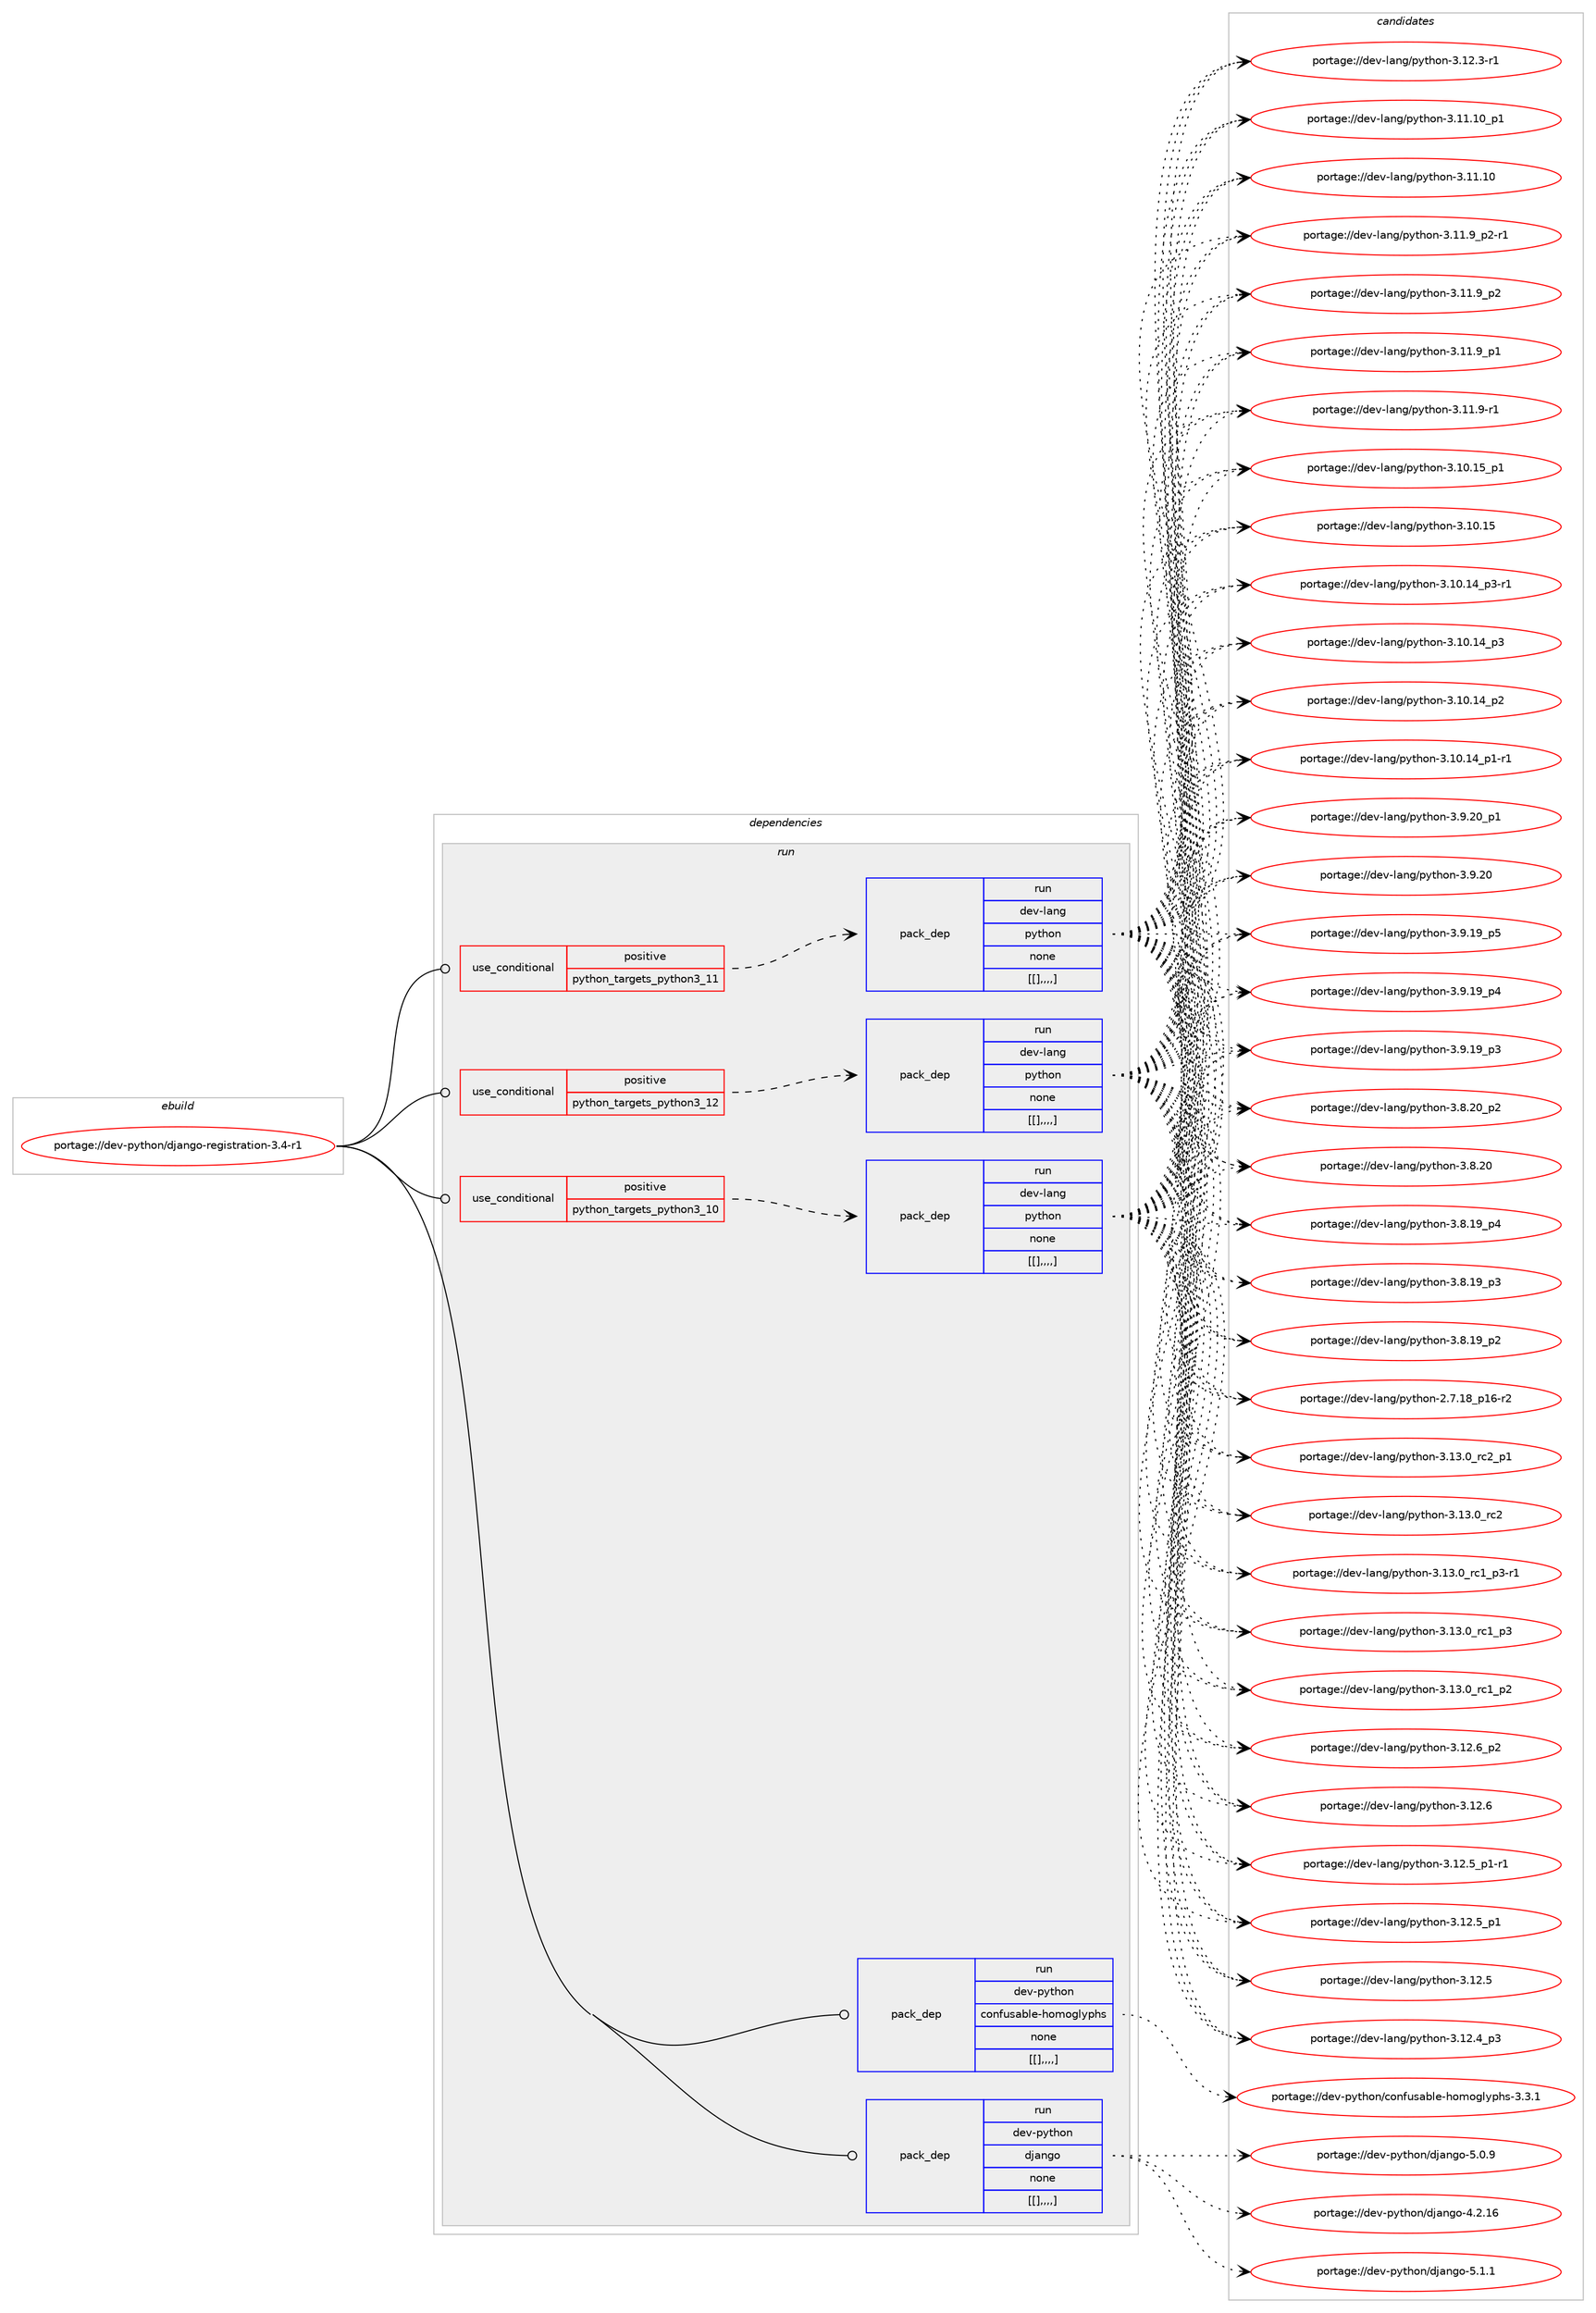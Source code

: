 digraph prolog {

# *************
# Graph options
# *************

newrank=true;
concentrate=true;
compound=true;
graph [rankdir=LR,fontname=Helvetica,fontsize=10,ranksep=1.5];#, ranksep=2.5, nodesep=0.2];
edge  [arrowhead=vee];
node  [fontname=Helvetica,fontsize=10];

# **********
# The ebuild
# **********

subgraph cluster_leftcol {
color=gray;
label=<<i>ebuild</i>>;
id [label="portage://dev-python/django-registration-3.4-r1", color=red, width=4, href="../dev-python/django-registration-3.4-r1.svg"];
}

# ****************
# The dependencies
# ****************

subgraph cluster_midcol {
color=gray;
label=<<i>dependencies</i>>;
subgraph cluster_compile {
fillcolor="#eeeeee";
style=filled;
label=<<i>compile</i>>;
}
subgraph cluster_compileandrun {
fillcolor="#eeeeee";
style=filled;
label=<<i>compile and run</i>>;
}
subgraph cluster_run {
fillcolor="#eeeeee";
style=filled;
label=<<i>run</i>>;
subgraph cond33522 {
dependency147102 [label=<<TABLE BORDER="0" CELLBORDER="1" CELLSPACING="0" CELLPADDING="4"><TR><TD ROWSPAN="3" CELLPADDING="10">use_conditional</TD></TR><TR><TD>positive</TD></TR><TR><TD>python_targets_python3_10</TD></TR></TABLE>>, shape=none, color=red];
subgraph pack112368 {
dependency147103 [label=<<TABLE BORDER="0" CELLBORDER="1" CELLSPACING="0" CELLPADDING="4" WIDTH="220"><TR><TD ROWSPAN="6" CELLPADDING="30">pack_dep</TD></TR><TR><TD WIDTH="110">run</TD></TR><TR><TD>dev-lang</TD></TR><TR><TD>python</TD></TR><TR><TD>none</TD></TR><TR><TD>[[],,,,]</TD></TR></TABLE>>, shape=none, color=blue];
}
dependency147102:e -> dependency147103:w [weight=20,style="dashed",arrowhead="vee"];
}
id:e -> dependency147102:w [weight=20,style="solid",arrowhead="odot"];
subgraph cond33523 {
dependency147104 [label=<<TABLE BORDER="0" CELLBORDER="1" CELLSPACING="0" CELLPADDING="4"><TR><TD ROWSPAN="3" CELLPADDING="10">use_conditional</TD></TR><TR><TD>positive</TD></TR><TR><TD>python_targets_python3_11</TD></TR></TABLE>>, shape=none, color=red];
subgraph pack112369 {
dependency147105 [label=<<TABLE BORDER="0" CELLBORDER="1" CELLSPACING="0" CELLPADDING="4" WIDTH="220"><TR><TD ROWSPAN="6" CELLPADDING="30">pack_dep</TD></TR><TR><TD WIDTH="110">run</TD></TR><TR><TD>dev-lang</TD></TR><TR><TD>python</TD></TR><TR><TD>none</TD></TR><TR><TD>[[],,,,]</TD></TR></TABLE>>, shape=none, color=blue];
}
dependency147104:e -> dependency147105:w [weight=20,style="dashed",arrowhead="vee"];
}
id:e -> dependency147104:w [weight=20,style="solid",arrowhead="odot"];
subgraph cond33524 {
dependency147106 [label=<<TABLE BORDER="0" CELLBORDER="1" CELLSPACING="0" CELLPADDING="4"><TR><TD ROWSPAN="3" CELLPADDING="10">use_conditional</TD></TR><TR><TD>positive</TD></TR><TR><TD>python_targets_python3_12</TD></TR></TABLE>>, shape=none, color=red];
subgraph pack112370 {
dependency147107 [label=<<TABLE BORDER="0" CELLBORDER="1" CELLSPACING="0" CELLPADDING="4" WIDTH="220"><TR><TD ROWSPAN="6" CELLPADDING="30">pack_dep</TD></TR><TR><TD WIDTH="110">run</TD></TR><TR><TD>dev-lang</TD></TR><TR><TD>python</TD></TR><TR><TD>none</TD></TR><TR><TD>[[],,,,]</TD></TR></TABLE>>, shape=none, color=blue];
}
dependency147106:e -> dependency147107:w [weight=20,style="dashed",arrowhead="vee"];
}
id:e -> dependency147106:w [weight=20,style="solid",arrowhead="odot"];
subgraph pack112371 {
dependency147108 [label=<<TABLE BORDER="0" CELLBORDER="1" CELLSPACING="0" CELLPADDING="4" WIDTH="220"><TR><TD ROWSPAN="6" CELLPADDING="30">pack_dep</TD></TR><TR><TD WIDTH="110">run</TD></TR><TR><TD>dev-python</TD></TR><TR><TD>confusable-homoglyphs</TD></TR><TR><TD>none</TD></TR><TR><TD>[[],,,,]</TD></TR></TABLE>>, shape=none, color=blue];
}
id:e -> dependency147108:w [weight=20,style="solid",arrowhead="odot"];
subgraph pack112372 {
dependency147109 [label=<<TABLE BORDER="0" CELLBORDER="1" CELLSPACING="0" CELLPADDING="4" WIDTH="220"><TR><TD ROWSPAN="6" CELLPADDING="30">pack_dep</TD></TR><TR><TD WIDTH="110">run</TD></TR><TR><TD>dev-python</TD></TR><TR><TD>django</TD></TR><TR><TD>none</TD></TR><TR><TD>[[],,,,]</TD></TR></TABLE>>, shape=none, color=blue];
}
id:e -> dependency147109:w [weight=20,style="solid",arrowhead="odot"];
}
}

# **************
# The candidates
# **************

subgraph cluster_choices {
rank=same;
color=gray;
label=<<i>candidates</i>>;

subgraph choice112368 {
color=black;
nodesep=1;
choice100101118451089711010347112121116104111110455146495146489511499509511249 [label="portage://dev-lang/python-3.13.0_rc2_p1", color=red, width=4,href="../dev-lang/python-3.13.0_rc2_p1.svg"];
choice10010111845108971101034711212111610411111045514649514648951149950 [label="portage://dev-lang/python-3.13.0_rc2", color=red, width=4,href="../dev-lang/python-3.13.0_rc2.svg"];
choice1001011184510897110103471121211161041111104551464951464895114994995112514511449 [label="portage://dev-lang/python-3.13.0_rc1_p3-r1", color=red, width=4,href="../dev-lang/python-3.13.0_rc1_p3-r1.svg"];
choice100101118451089711010347112121116104111110455146495146489511499499511251 [label="portage://dev-lang/python-3.13.0_rc1_p3", color=red, width=4,href="../dev-lang/python-3.13.0_rc1_p3.svg"];
choice100101118451089711010347112121116104111110455146495146489511499499511250 [label="portage://dev-lang/python-3.13.0_rc1_p2", color=red, width=4,href="../dev-lang/python-3.13.0_rc1_p2.svg"];
choice100101118451089711010347112121116104111110455146495046549511250 [label="portage://dev-lang/python-3.12.6_p2", color=red, width=4,href="../dev-lang/python-3.12.6_p2.svg"];
choice10010111845108971101034711212111610411111045514649504654 [label="portage://dev-lang/python-3.12.6", color=red, width=4,href="../dev-lang/python-3.12.6.svg"];
choice1001011184510897110103471121211161041111104551464950465395112494511449 [label="portage://dev-lang/python-3.12.5_p1-r1", color=red, width=4,href="../dev-lang/python-3.12.5_p1-r1.svg"];
choice100101118451089711010347112121116104111110455146495046539511249 [label="portage://dev-lang/python-3.12.5_p1", color=red, width=4,href="../dev-lang/python-3.12.5_p1.svg"];
choice10010111845108971101034711212111610411111045514649504653 [label="portage://dev-lang/python-3.12.5", color=red, width=4,href="../dev-lang/python-3.12.5.svg"];
choice100101118451089711010347112121116104111110455146495046529511251 [label="portage://dev-lang/python-3.12.4_p3", color=red, width=4,href="../dev-lang/python-3.12.4_p3.svg"];
choice100101118451089711010347112121116104111110455146495046514511449 [label="portage://dev-lang/python-3.12.3-r1", color=red, width=4,href="../dev-lang/python-3.12.3-r1.svg"];
choice10010111845108971101034711212111610411111045514649494649489511249 [label="portage://dev-lang/python-3.11.10_p1", color=red, width=4,href="../dev-lang/python-3.11.10_p1.svg"];
choice1001011184510897110103471121211161041111104551464949464948 [label="portage://dev-lang/python-3.11.10", color=red, width=4,href="../dev-lang/python-3.11.10.svg"];
choice1001011184510897110103471121211161041111104551464949465795112504511449 [label="portage://dev-lang/python-3.11.9_p2-r1", color=red, width=4,href="../dev-lang/python-3.11.9_p2-r1.svg"];
choice100101118451089711010347112121116104111110455146494946579511250 [label="portage://dev-lang/python-3.11.9_p2", color=red, width=4,href="../dev-lang/python-3.11.9_p2.svg"];
choice100101118451089711010347112121116104111110455146494946579511249 [label="portage://dev-lang/python-3.11.9_p1", color=red, width=4,href="../dev-lang/python-3.11.9_p1.svg"];
choice100101118451089711010347112121116104111110455146494946574511449 [label="portage://dev-lang/python-3.11.9-r1", color=red, width=4,href="../dev-lang/python-3.11.9-r1.svg"];
choice10010111845108971101034711212111610411111045514649484649539511249 [label="portage://dev-lang/python-3.10.15_p1", color=red, width=4,href="../dev-lang/python-3.10.15_p1.svg"];
choice1001011184510897110103471121211161041111104551464948464953 [label="portage://dev-lang/python-3.10.15", color=red, width=4,href="../dev-lang/python-3.10.15.svg"];
choice100101118451089711010347112121116104111110455146494846495295112514511449 [label="portage://dev-lang/python-3.10.14_p3-r1", color=red, width=4,href="../dev-lang/python-3.10.14_p3-r1.svg"];
choice10010111845108971101034711212111610411111045514649484649529511251 [label="portage://dev-lang/python-3.10.14_p3", color=red, width=4,href="../dev-lang/python-3.10.14_p3.svg"];
choice10010111845108971101034711212111610411111045514649484649529511250 [label="portage://dev-lang/python-3.10.14_p2", color=red, width=4,href="../dev-lang/python-3.10.14_p2.svg"];
choice100101118451089711010347112121116104111110455146494846495295112494511449 [label="portage://dev-lang/python-3.10.14_p1-r1", color=red, width=4,href="../dev-lang/python-3.10.14_p1-r1.svg"];
choice100101118451089711010347112121116104111110455146574650489511249 [label="portage://dev-lang/python-3.9.20_p1", color=red, width=4,href="../dev-lang/python-3.9.20_p1.svg"];
choice10010111845108971101034711212111610411111045514657465048 [label="portage://dev-lang/python-3.9.20", color=red, width=4,href="../dev-lang/python-3.9.20.svg"];
choice100101118451089711010347112121116104111110455146574649579511253 [label="portage://dev-lang/python-3.9.19_p5", color=red, width=4,href="../dev-lang/python-3.9.19_p5.svg"];
choice100101118451089711010347112121116104111110455146574649579511252 [label="portage://dev-lang/python-3.9.19_p4", color=red, width=4,href="../dev-lang/python-3.9.19_p4.svg"];
choice100101118451089711010347112121116104111110455146574649579511251 [label="portage://dev-lang/python-3.9.19_p3", color=red, width=4,href="../dev-lang/python-3.9.19_p3.svg"];
choice100101118451089711010347112121116104111110455146564650489511250 [label="portage://dev-lang/python-3.8.20_p2", color=red, width=4,href="../dev-lang/python-3.8.20_p2.svg"];
choice10010111845108971101034711212111610411111045514656465048 [label="portage://dev-lang/python-3.8.20", color=red, width=4,href="../dev-lang/python-3.8.20.svg"];
choice100101118451089711010347112121116104111110455146564649579511252 [label="portage://dev-lang/python-3.8.19_p4", color=red, width=4,href="../dev-lang/python-3.8.19_p4.svg"];
choice100101118451089711010347112121116104111110455146564649579511251 [label="portage://dev-lang/python-3.8.19_p3", color=red, width=4,href="../dev-lang/python-3.8.19_p3.svg"];
choice100101118451089711010347112121116104111110455146564649579511250 [label="portage://dev-lang/python-3.8.19_p2", color=red, width=4,href="../dev-lang/python-3.8.19_p2.svg"];
choice100101118451089711010347112121116104111110455046554649569511249544511450 [label="portage://dev-lang/python-2.7.18_p16-r2", color=red, width=4,href="../dev-lang/python-2.7.18_p16-r2.svg"];
dependency147103:e -> choice100101118451089711010347112121116104111110455146495146489511499509511249:w [style=dotted,weight="100"];
dependency147103:e -> choice10010111845108971101034711212111610411111045514649514648951149950:w [style=dotted,weight="100"];
dependency147103:e -> choice1001011184510897110103471121211161041111104551464951464895114994995112514511449:w [style=dotted,weight="100"];
dependency147103:e -> choice100101118451089711010347112121116104111110455146495146489511499499511251:w [style=dotted,weight="100"];
dependency147103:e -> choice100101118451089711010347112121116104111110455146495146489511499499511250:w [style=dotted,weight="100"];
dependency147103:e -> choice100101118451089711010347112121116104111110455146495046549511250:w [style=dotted,weight="100"];
dependency147103:e -> choice10010111845108971101034711212111610411111045514649504654:w [style=dotted,weight="100"];
dependency147103:e -> choice1001011184510897110103471121211161041111104551464950465395112494511449:w [style=dotted,weight="100"];
dependency147103:e -> choice100101118451089711010347112121116104111110455146495046539511249:w [style=dotted,weight="100"];
dependency147103:e -> choice10010111845108971101034711212111610411111045514649504653:w [style=dotted,weight="100"];
dependency147103:e -> choice100101118451089711010347112121116104111110455146495046529511251:w [style=dotted,weight="100"];
dependency147103:e -> choice100101118451089711010347112121116104111110455146495046514511449:w [style=dotted,weight="100"];
dependency147103:e -> choice10010111845108971101034711212111610411111045514649494649489511249:w [style=dotted,weight="100"];
dependency147103:e -> choice1001011184510897110103471121211161041111104551464949464948:w [style=dotted,weight="100"];
dependency147103:e -> choice1001011184510897110103471121211161041111104551464949465795112504511449:w [style=dotted,weight="100"];
dependency147103:e -> choice100101118451089711010347112121116104111110455146494946579511250:w [style=dotted,weight="100"];
dependency147103:e -> choice100101118451089711010347112121116104111110455146494946579511249:w [style=dotted,weight="100"];
dependency147103:e -> choice100101118451089711010347112121116104111110455146494946574511449:w [style=dotted,weight="100"];
dependency147103:e -> choice10010111845108971101034711212111610411111045514649484649539511249:w [style=dotted,weight="100"];
dependency147103:e -> choice1001011184510897110103471121211161041111104551464948464953:w [style=dotted,weight="100"];
dependency147103:e -> choice100101118451089711010347112121116104111110455146494846495295112514511449:w [style=dotted,weight="100"];
dependency147103:e -> choice10010111845108971101034711212111610411111045514649484649529511251:w [style=dotted,weight="100"];
dependency147103:e -> choice10010111845108971101034711212111610411111045514649484649529511250:w [style=dotted,weight="100"];
dependency147103:e -> choice100101118451089711010347112121116104111110455146494846495295112494511449:w [style=dotted,weight="100"];
dependency147103:e -> choice100101118451089711010347112121116104111110455146574650489511249:w [style=dotted,weight="100"];
dependency147103:e -> choice10010111845108971101034711212111610411111045514657465048:w [style=dotted,weight="100"];
dependency147103:e -> choice100101118451089711010347112121116104111110455146574649579511253:w [style=dotted,weight="100"];
dependency147103:e -> choice100101118451089711010347112121116104111110455146574649579511252:w [style=dotted,weight="100"];
dependency147103:e -> choice100101118451089711010347112121116104111110455146574649579511251:w [style=dotted,weight="100"];
dependency147103:e -> choice100101118451089711010347112121116104111110455146564650489511250:w [style=dotted,weight="100"];
dependency147103:e -> choice10010111845108971101034711212111610411111045514656465048:w [style=dotted,weight="100"];
dependency147103:e -> choice100101118451089711010347112121116104111110455146564649579511252:w [style=dotted,weight="100"];
dependency147103:e -> choice100101118451089711010347112121116104111110455146564649579511251:w [style=dotted,weight="100"];
dependency147103:e -> choice100101118451089711010347112121116104111110455146564649579511250:w [style=dotted,weight="100"];
dependency147103:e -> choice100101118451089711010347112121116104111110455046554649569511249544511450:w [style=dotted,weight="100"];
}
subgraph choice112369 {
color=black;
nodesep=1;
choice100101118451089711010347112121116104111110455146495146489511499509511249 [label="portage://dev-lang/python-3.13.0_rc2_p1", color=red, width=4,href="../dev-lang/python-3.13.0_rc2_p1.svg"];
choice10010111845108971101034711212111610411111045514649514648951149950 [label="portage://dev-lang/python-3.13.0_rc2", color=red, width=4,href="../dev-lang/python-3.13.0_rc2.svg"];
choice1001011184510897110103471121211161041111104551464951464895114994995112514511449 [label="portage://dev-lang/python-3.13.0_rc1_p3-r1", color=red, width=4,href="../dev-lang/python-3.13.0_rc1_p3-r1.svg"];
choice100101118451089711010347112121116104111110455146495146489511499499511251 [label="portage://dev-lang/python-3.13.0_rc1_p3", color=red, width=4,href="../dev-lang/python-3.13.0_rc1_p3.svg"];
choice100101118451089711010347112121116104111110455146495146489511499499511250 [label="portage://dev-lang/python-3.13.0_rc1_p2", color=red, width=4,href="../dev-lang/python-3.13.0_rc1_p2.svg"];
choice100101118451089711010347112121116104111110455146495046549511250 [label="portage://dev-lang/python-3.12.6_p2", color=red, width=4,href="../dev-lang/python-3.12.6_p2.svg"];
choice10010111845108971101034711212111610411111045514649504654 [label="portage://dev-lang/python-3.12.6", color=red, width=4,href="../dev-lang/python-3.12.6.svg"];
choice1001011184510897110103471121211161041111104551464950465395112494511449 [label="portage://dev-lang/python-3.12.5_p1-r1", color=red, width=4,href="../dev-lang/python-3.12.5_p1-r1.svg"];
choice100101118451089711010347112121116104111110455146495046539511249 [label="portage://dev-lang/python-3.12.5_p1", color=red, width=4,href="../dev-lang/python-3.12.5_p1.svg"];
choice10010111845108971101034711212111610411111045514649504653 [label="portage://dev-lang/python-3.12.5", color=red, width=4,href="../dev-lang/python-3.12.5.svg"];
choice100101118451089711010347112121116104111110455146495046529511251 [label="portage://dev-lang/python-3.12.4_p3", color=red, width=4,href="../dev-lang/python-3.12.4_p3.svg"];
choice100101118451089711010347112121116104111110455146495046514511449 [label="portage://dev-lang/python-3.12.3-r1", color=red, width=4,href="../dev-lang/python-3.12.3-r1.svg"];
choice10010111845108971101034711212111610411111045514649494649489511249 [label="portage://dev-lang/python-3.11.10_p1", color=red, width=4,href="../dev-lang/python-3.11.10_p1.svg"];
choice1001011184510897110103471121211161041111104551464949464948 [label="portage://dev-lang/python-3.11.10", color=red, width=4,href="../dev-lang/python-3.11.10.svg"];
choice1001011184510897110103471121211161041111104551464949465795112504511449 [label="portage://dev-lang/python-3.11.9_p2-r1", color=red, width=4,href="../dev-lang/python-3.11.9_p2-r1.svg"];
choice100101118451089711010347112121116104111110455146494946579511250 [label="portage://dev-lang/python-3.11.9_p2", color=red, width=4,href="../dev-lang/python-3.11.9_p2.svg"];
choice100101118451089711010347112121116104111110455146494946579511249 [label="portage://dev-lang/python-3.11.9_p1", color=red, width=4,href="../dev-lang/python-3.11.9_p1.svg"];
choice100101118451089711010347112121116104111110455146494946574511449 [label="portage://dev-lang/python-3.11.9-r1", color=red, width=4,href="../dev-lang/python-3.11.9-r1.svg"];
choice10010111845108971101034711212111610411111045514649484649539511249 [label="portage://dev-lang/python-3.10.15_p1", color=red, width=4,href="../dev-lang/python-3.10.15_p1.svg"];
choice1001011184510897110103471121211161041111104551464948464953 [label="portage://dev-lang/python-3.10.15", color=red, width=4,href="../dev-lang/python-3.10.15.svg"];
choice100101118451089711010347112121116104111110455146494846495295112514511449 [label="portage://dev-lang/python-3.10.14_p3-r1", color=red, width=4,href="../dev-lang/python-3.10.14_p3-r1.svg"];
choice10010111845108971101034711212111610411111045514649484649529511251 [label="portage://dev-lang/python-3.10.14_p3", color=red, width=4,href="../dev-lang/python-3.10.14_p3.svg"];
choice10010111845108971101034711212111610411111045514649484649529511250 [label="portage://dev-lang/python-3.10.14_p2", color=red, width=4,href="../dev-lang/python-3.10.14_p2.svg"];
choice100101118451089711010347112121116104111110455146494846495295112494511449 [label="portage://dev-lang/python-3.10.14_p1-r1", color=red, width=4,href="../dev-lang/python-3.10.14_p1-r1.svg"];
choice100101118451089711010347112121116104111110455146574650489511249 [label="portage://dev-lang/python-3.9.20_p1", color=red, width=4,href="../dev-lang/python-3.9.20_p1.svg"];
choice10010111845108971101034711212111610411111045514657465048 [label="portage://dev-lang/python-3.9.20", color=red, width=4,href="../dev-lang/python-3.9.20.svg"];
choice100101118451089711010347112121116104111110455146574649579511253 [label="portage://dev-lang/python-3.9.19_p5", color=red, width=4,href="../dev-lang/python-3.9.19_p5.svg"];
choice100101118451089711010347112121116104111110455146574649579511252 [label="portage://dev-lang/python-3.9.19_p4", color=red, width=4,href="../dev-lang/python-3.9.19_p4.svg"];
choice100101118451089711010347112121116104111110455146574649579511251 [label="portage://dev-lang/python-3.9.19_p3", color=red, width=4,href="../dev-lang/python-3.9.19_p3.svg"];
choice100101118451089711010347112121116104111110455146564650489511250 [label="portage://dev-lang/python-3.8.20_p2", color=red, width=4,href="../dev-lang/python-3.8.20_p2.svg"];
choice10010111845108971101034711212111610411111045514656465048 [label="portage://dev-lang/python-3.8.20", color=red, width=4,href="../dev-lang/python-3.8.20.svg"];
choice100101118451089711010347112121116104111110455146564649579511252 [label="portage://dev-lang/python-3.8.19_p4", color=red, width=4,href="../dev-lang/python-3.8.19_p4.svg"];
choice100101118451089711010347112121116104111110455146564649579511251 [label="portage://dev-lang/python-3.8.19_p3", color=red, width=4,href="../dev-lang/python-3.8.19_p3.svg"];
choice100101118451089711010347112121116104111110455146564649579511250 [label="portage://dev-lang/python-3.8.19_p2", color=red, width=4,href="../dev-lang/python-3.8.19_p2.svg"];
choice100101118451089711010347112121116104111110455046554649569511249544511450 [label="portage://dev-lang/python-2.7.18_p16-r2", color=red, width=4,href="../dev-lang/python-2.7.18_p16-r2.svg"];
dependency147105:e -> choice100101118451089711010347112121116104111110455146495146489511499509511249:w [style=dotted,weight="100"];
dependency147105:e -> choice10010111845108971101034711212111610411111045514649514648951149950:w [style=dotted,weight="100"];
dependency147105:e -> choice1001011184510897110103471121211161041111104551464951464895114994995112514511449:w [style=dotted,weight="100"];
dependency147105:e -> choice100101118451089711010347112121116104111110455146495146489511499499511251:w [style=dotted,weight="100"];
dependency147105:e -> choice100101118451089711010347112121116104111110455146495146489511499499511250:w [style=dotted,weight="100"];
dependency147105:e -> choice100101118451089711010347112121116104111110455146495046549511250:w [style=dotted,weight="100"];
dependency147105:e -> choice10010111845108971101034711212111610411111045514649504654:w [style=dotted,weight="100"];
dependency147105:e -> choice1001011184510897110103471121211161041111104551464950465395112494511449:w [style=dotted,weight="100"];
dependency147105:e -> choice100101118451089711010347112121116104111110455146495046539511249:w [style=dotted,weight="100"];
dependency147105:e -> choice10010111845108971101034711212111610411111045514649504653:w [style=dotted,weight="100"];
dependency147105:e -> choice100101118451089711010347112121116104111110455146495046529511251:w [style=dotted,weight="100"];
dependency147105:e -> choice100101118451089711010347112121116104111110455146495046514511449:w [style=dotted,weight="100"];
dependency147105:e -> choice10010111845108971101034711212111610411111045514649494649489511249:w [style=dotted,weight="100"];
dependency147105:e -> choice1001011184510897110103471121211161041111104551464949464948:w [style=dotted,weight="100"];
dependency147105:e -> choice1001011184510897110103471121211161041111104551464949465795112504511449:w [style=dotted,weight="100"];
dependency147105:e -> choice100101118451089711010347112121116104111110455146494946579511250:w [style=dotted,weight="100"];
dependency147105:e -> choice100101118451089711010347112121116104111110455146494946579511249:w [style=dotted,weight="100"];
dependency147105:e -> choice100101118451089711010347112121116104111110455146494946574511449:w [style=dotted,weight="100"];
dependency147105:e -> choice10010111845108971101034711212111610411111045514649484649539511249:w [style=dotted,weight="100"];
dependency147105:e -> choice1001011184510897110103471121211161041111104551464948464953:w [style=dotted,weight="100"];
dependency147105:e -> choice100101118451089711010347112121116104111110455146494846495295112514511449:w [style=dotted,weight="100"];
dependency147105:e -> choice10010111845108971101034711212111610411111045514649484649529511251:w [style=dotted,weight="100"];
dependency147105:e -> choice10010111845108971101034711212111610411111045514649484649529511250:w [style=dotted,weight="100"];
dependency147105:e -> choice100101118451089711010347112121116104111110455146494846495295112494511449:w [style=dotted,weight="100"];
dependency147105:e -> choice100101118451089711010347112121116104111110455146574650489511249:w [style=dotted,weight="100"];
dependency147105:e -> choice10010111845108971101034711212111610411111045514657465048:w [style=dotted,weight="100"];
dependency147105:e -> choice100101118451089711010347112121116104111110455146574649579511253:w [style=dotted,weight="100"];
dependency147105:e -> choice100101118451089711010347112121116104111110455146574649579511252:w [style=dotted,weight="100"];
dependency147105:e -> choice100101118451089711010347112121116104111110455146574649579511251:w [style=dotted,weight="100"];
dependency147105:e -> choice100101118451089711010347112121116104111110455146564650489511250:w [style=dotted,weight="100"];
dependency147105:e -> choice10010111845108971101034711212111610411111045514656465048:w [style=dotted,weight="100"];
dependency147105:e -> choice100101118451089711010347112121116104111110455146564649579511252:w [style=dotted,weight="100"];
dependency147105:e -> choice100101118451089711010347112121116104111110455146564649579511251:w [style=dotted,weight="100"];
dependency147105:e -> choice100101118451089711010347112121116104111110455146564649579511250:w [style=dotted,weight="100"];
dependency147105:e -> choice100101118451089711010347112121116104111110455046554649569511249544511450:w [style=dotted,weight="100"];
}
subgraph choice112370 {
color=black;
nodesep=1;
choice100101118451089711010347112121116104111110455146495146489511499509511249 [label="portage://dev-lang/python-3.13.0_rc2_p1", color=red, width=4,href="../dev-lang/python-3.13.0_rc2_p1.svg"];
choice10010111845108971101034711212111610411111045514649514648951149950 [label="portage://dev-lang/python-3.13.0_rc2", color=red, width=4,href="../dev-lang/python-3.13.0_rc2.svg"];
choice1001011184510897110103471121211161041111104551464951464895114994995112514511449 [label="portage://dev-lang/python-3.13.0_rc1_p3-r1", color=red, width=4,href="../dev-lang/python-3.13.0_rc1_p3-r1.svg"];
choice100101118451089711010347112121116104111110455146495146489511499499511251 [label="portage://dev-lang/python-3.13.0_rc1_p3", color=red, width=4,href="../dev-lang/python-3.13.0_rc1_p3.svg"];
choice100101118451089711010347112121116104111110455146495146489511499499511250 [label="portage://dev-lang/python-3.13.0_rc1_p2", color=red, width=4,href="../dev-lang/python-3.13.0_rc1_p2.svg"];
choice100101118451089711010347112121116104111110455146495046549511250 [label="portage://dev-lang/python-3.12.6_p2", color=red, width=4,href="../dev-lang/python-3.12.6_p2.svg"];
choice10010111845108971101034711212111610411111045514649504654 [label="portage://dev-lang/python-3.12.6", color=red, width=4,href="../dev-lang/python-3.12.6.svg"];
choice1001011184510897110103471121211161041111104551464950465395112494511449 [label="portage://dev-lang/python-3.12.5_p1-r1", color=red, width=4,href="../dev-lang/python-3.12.5_p1-r1.svg"];
choice100101118451089711010347112121116104111110455146495046539511249 [label="portage://dev-lang/python-3.12.5_p1", color=red, width=4,href="../dev-lang/python-3.12.5_p1.svg"];
choice10010111845108971101034711212111610411111045514649504653 [label="portage://dev-lang/python-3.12.5", color=red, width=4,href="../dev-lang/python-3.12.5.svg"];
choice100101118451089711010347112121116104111110455146495046529511251 [label="portage://dev-lang/python-3.12.4_p3", color=red, width=4,href="../dev-lang/python-3.12.4_p3.svg"];
choice100101118451089711010347112121116104111110455146495046514511449 [label="portage://dev-lang/python-3.12.3-r1", color=red, width=4,href="../dev-lang/python-3.12.3-r1.svg"];
choice10010111845108971101034711212111610411111045514649494649489511249 [label="portage://dev-lang/python-3.11.10_p1", color=red, width=4,href="../dev-lang/python-3.11.10_p1.svg"];
choice1001011184510897110103471121211161041111104551464949464948 [label="portage://dev-lang/python-3.11.10", color=red, width=4,href="../dev-lang/python-3.11.10.svg"];
choice1001011184510897110103471121211161041111104551464949465795112504511449 [label="portage://dev-lang/python-3.11.9_p2-r1", color=red, width=4,href="../dev-lang/python-3.11.9_p2-r1.svg"];
choice100101118451089711010347112121116104111110455146494946579511250 [label="portage://dev-lang/python-3.11.9_p2", color=red, width=4,href="../dev-lang/python-3.11.9_p2.svg"];
choice100101118451089711010347112121116104111110455146494946579511249 [label="portage://dev-lang/python-3.11.9_p1", color=red, width=4,href="../dev-lang/python-3.11.9_p1.svg"];
choice100101118451089711010347112121116104111110455146494946574511449 [label="portage://dev-lang/python-3.11.9-r1", color=red, width=4,href="../dev-lang/python-3.11.9-r1.svg"];
choice10010111845108971101034711212111610411111045514649484649539511249 [label="portage://dev-lang/python-3.10.15_p1", color=red, width=4,href="../dev-lang/python-3.10.15_p1.svg"];
choice1001011184510897110103471121211161041111104551464948464953 [label="portage://dev-lang/python-3.10.15", color=red, width=4,href="../dev-lang/python-3.10.15.svg"];
choice100101118451089711010347112121116104111110455146494846495295112514511449 [label="portage://dev-lang/python-3.10.14_p3-r1", color=red, width=4,href="../dev-lang/python-3.10.14_p3-r1.svg"];
choice10010111845108971101034711212111610411111045514649484649529511251 [label="portage://dev-lang/python-3.10.14_p3", color=red, width=4,href="../dev-lang/python-3.10.14_p3.svg"];
choice10010111845108971101034711212111610411111045514649484649529511250 [label="portage://dev-lang/python-3.10.14_p2", color=red, width=4,href="../dev-lang/python-3.10.14_p2.svg"];
choice100101118451089711010347112121116104111110455146494846495295112494511449 [label="portage://dev-lang/python-3.10.14_p1-r1", color=red, width=4,href="../dev-lang/python-3.10.14_p1-r1.svg"];
choice100101118451089711010347112121116104111110455146574650489511249 [label="portage://dev-lang/python-3.9.20_p1", color=red, width=4,href="../dev-lang/python-3.9.20_p1.svg"];
choice10010111845108971101034711212111610411111045514657465048 [label="portage://dev-lang/python-3.9.20", color=red, width=4,href="../dev-lang/python-3.9.20.svg"];
choice100101118451089711010347112121116104111110455146574649579511253 [label="portage://dev-lang/python-3.9.19_p5", color=red, width=4,href="../dev-lang/python-3.9.19_p5.svg"];
choice100101118451089711010347112121116104111110455146574649579511252 [label="portage://dev-lang/python-3.9.19_p4", color=red, width=4,href="../dev-lang/python-3.9.19_p4.svg"];
choice100101118451089711010347112121116104111110455146574649579511251 [label="portage://dev-lang/python-3.9.19_p3", color=red, width=4,href="../dev-lang/python-3.9.19_p3.svg"];
choice100101118451089711010347112121116104111110455146564650489511250 [label="portage://dev-lang/python-3.8.20_p2", color=red, width=4,href="../dev-lang/python-3.8.20_p2.svg"];
choice10010111845108971101034711212111610411111045514656465048 [label="portage://dev-lang/python-3.8.20", color=red, width=4,href="../dev-lang/python-3.8.20.svg"];
choice100101118451089711010347112121116104111110455146564649579511252 [label="portage://dev-lang/python-3.8.19_p4", color=red, width=4,href="../dev-lang/python-3.8.19_p4.svg"];
choice100101118451089711010347112121116104111110455146564649579511251 [label="portage://dev-lang/python-3.8.19_p3", color=red, width=4,href="../dev-lang/python-3.8.19_p3.svg"];
choice100101118451089711010347112121116104111110455146564649579511250 [label="portage://dev-lang/python-3.8.19_p2", color=red, width=4,href="../dev-lang/python-3.8.19_p2.svg"];
choice100101118451089711010347112121116104111110455046554649569511249544511450 [label="portage://dev-lang/python-2.7.18_p16-r2", color=red, width=4,href="../dev-lang/python-2.7.18_p16-r2.svg"];
dependency147107:e -> choice100101118451089711010347112121116104111110455146495146489511499509511249:w [style=dotted,weight="100"];
dependency147107:e -> choice10010111845108971101034711212111610411111045514649514648951149950:w [style=dotted,weight="100"];
dependency147107:e -> choice1001011184510897110103471121211161041111104551464951464895114994995112514511449:w [style=dotted,weight="100"];
dependency147107:e -> choice100101118451089711010347112121116104111110455146495146489511499499511251:w [style=dotted,weight="100"];
dependency147107:e -> choice100101118451089711010347112121116104111110455146495146489511499499511250:w [style=dotted,weight="100"];
dependency147107:e -> choice100101118451089711010347112121116104111110455146495046549511250:w [style=dotted,weight="100"];
dependency147107:e -> choice10010111845108971101034711212111610411111045514649504654:w [style=dotted,weight="100"];
dependency147107:e -> choice1001011184510897110103471121211161041111104551464950465395112494511449:w [style=dotted,weight="100"];
dependency147107:e -> choice100101118451089711010347112121116104111110455146495046539511249:w [style=dotted,weight="100"];
dependency147107:e -> choice10010111845108971101034711212111610411111045514649504653:w [style=dotted,weight="100"];
dependency147107:e -> choice100101118451089711010347112121116104111110455146495046529511251:w [style=dotted,weight="100"];
dependency147107:e -> choice100101118451089711010347112121116104111110455146495046514511449:w [style=dotted,weight="100"];
dependency147107:e -> choice10010111845108971101034711212111610411111045514649494649489511249:w [style=dotted,weight="100"];
dependency147107:e -> choice1001011184510897110103471121211161041111104551464949464948:w [style=dotted,weight="100"];
dependency147107:e -> choice1001011184510897110103471121211161041111104551464949465795112504511449:w [style=dotted,weight="100"];
dependency147107:e -> choice100101118451089711010347112121116104111110455146494946579511250:w [style=dotted,weight="100"];
dependency147107:e -> choice100101118451089711010347112121116104111110455146494946579511249:w [style=dotted,weight="100"];
dependency147107:e -> choice100101118451089711010347112121116104111110455146494946574511449:w [style=dotted,weight="100"];
dependency147107:e -> choice10010111845108971101034711212111610411111045514649484649539511249:w [style=dotted,weight="100"];
dependency147107:e -> choice1001011184510897110103471121211161041111104551464948464953:w [style=dotted,weight="100"];
dependency147107:e -> choice100101118451089711010347112121116104111110455146494846495295112514511449:w [style=dotted,weight="100"];
dependency147107:e -> choice10010111845108971101034711212111610411111045514649484649529511251:w [style=dotted,weight="100"];
dependency147107:e -> choice10010111845108971101034711212111610411111045514649484649529511250:w [style=dotted,weight="100"];
dependency147107:e -> choice100101118451089711010347112121116104111110455146494846495295112494511449:w [style=dotted,weight="100"];
dependency147107:e -> choice100101118451089711010347112121116104111110455146574650489511249:w [style=dotted,weight="100"];
dependency147107:e -> choice10010111845108971101034711212111610411111045514657465048:w [style=dotted,weight="100"];
dependency147107:e -> choice100101118451089711010347112121116104111110455146574649579511253:w [style=dotted,weight="100"];
dependency147107:e -> choice100101118451089711010347112121116104111110455146574649579511252:w [style=dotted,weight="100"];
dependency147107:e -> choice100101118451089711010347112121116104111110455146574649579511251:w [style=dotted,weight="100"];
dependency147107:e -> choice100101118451089711010347112121116104111110455146564650489511250:w [style=dotted,weight="100"];
dependency147107:e -> choice10010111845108971101034711212111610411111045514656465048:w [style=dotted,weight="100"];
dependency147107:e -> choice100101118451089711010347112121116104111110455146564649579511252:w [style=dotted,weight="100"];
dependency147107:e -> choice100101118451089711010347112121116104111110455146564649579511251:w [style=dotted,weight="100"];
dependency147107:e -> choice100101118451089711010347112121116104111110455146564649579511250:w [style=dotted,weight="100"];
dependency147107:e -> choice100101118451089711010347112121116104111110455046554649569511249544511450:w [style=dotted,weight="100"];
}
subgraph choice112371 {
color=black;
nodesep=1;
choice100101118451121211161041111104799111110102117115979810810145104111109111103108121112104115455146514649 [label="portage://dev-python/confusable-homoglyphs-3.3.1", color=red, width=4,href="../dev-python/confusable-homoglyphs-3.3.1.svg"];
dependency147108:e -> choice100101118451121211161041111104799111110102117115979810810145104111109111103108121112104115455146514649:w [style=dotted,weight="100"];
}
subgraph choice112372 {
color=black;
nodesep=1;
choice100101118451121211161041111104710010697110103111455346494649 [label="portage://dev-python/django-5.1.1", color=red, width=4,href="../dev-python/django-5.1.1.svg"];
choice100101118451121211161041111104710010697110103111455346484657 [label="portage://dev-python/django-5.0.9", color=red, width=4,href="../dev-python/django-5.0.9.svg"];
choice10010111845112121116104111110471001069711010311145524650464954 [label="portage://dev-python/django-4.2.16", color=red, width=4,href="../dev-python/django-4.2.16.svg"];
dependency147109:e -> choice100101118451121211161041111104710010697110103111455346494649:w [style=dotted,weight="100"];
dependency147109:e -> choice100101118451121211161041111104710010697110103111455346484657:w [style=dotted,weight="100"];
dependency147109:e -> choice10010111845112121116104111110471001069711010311145524650464954:w [style=dotted,weight="100"];
}
}

}
